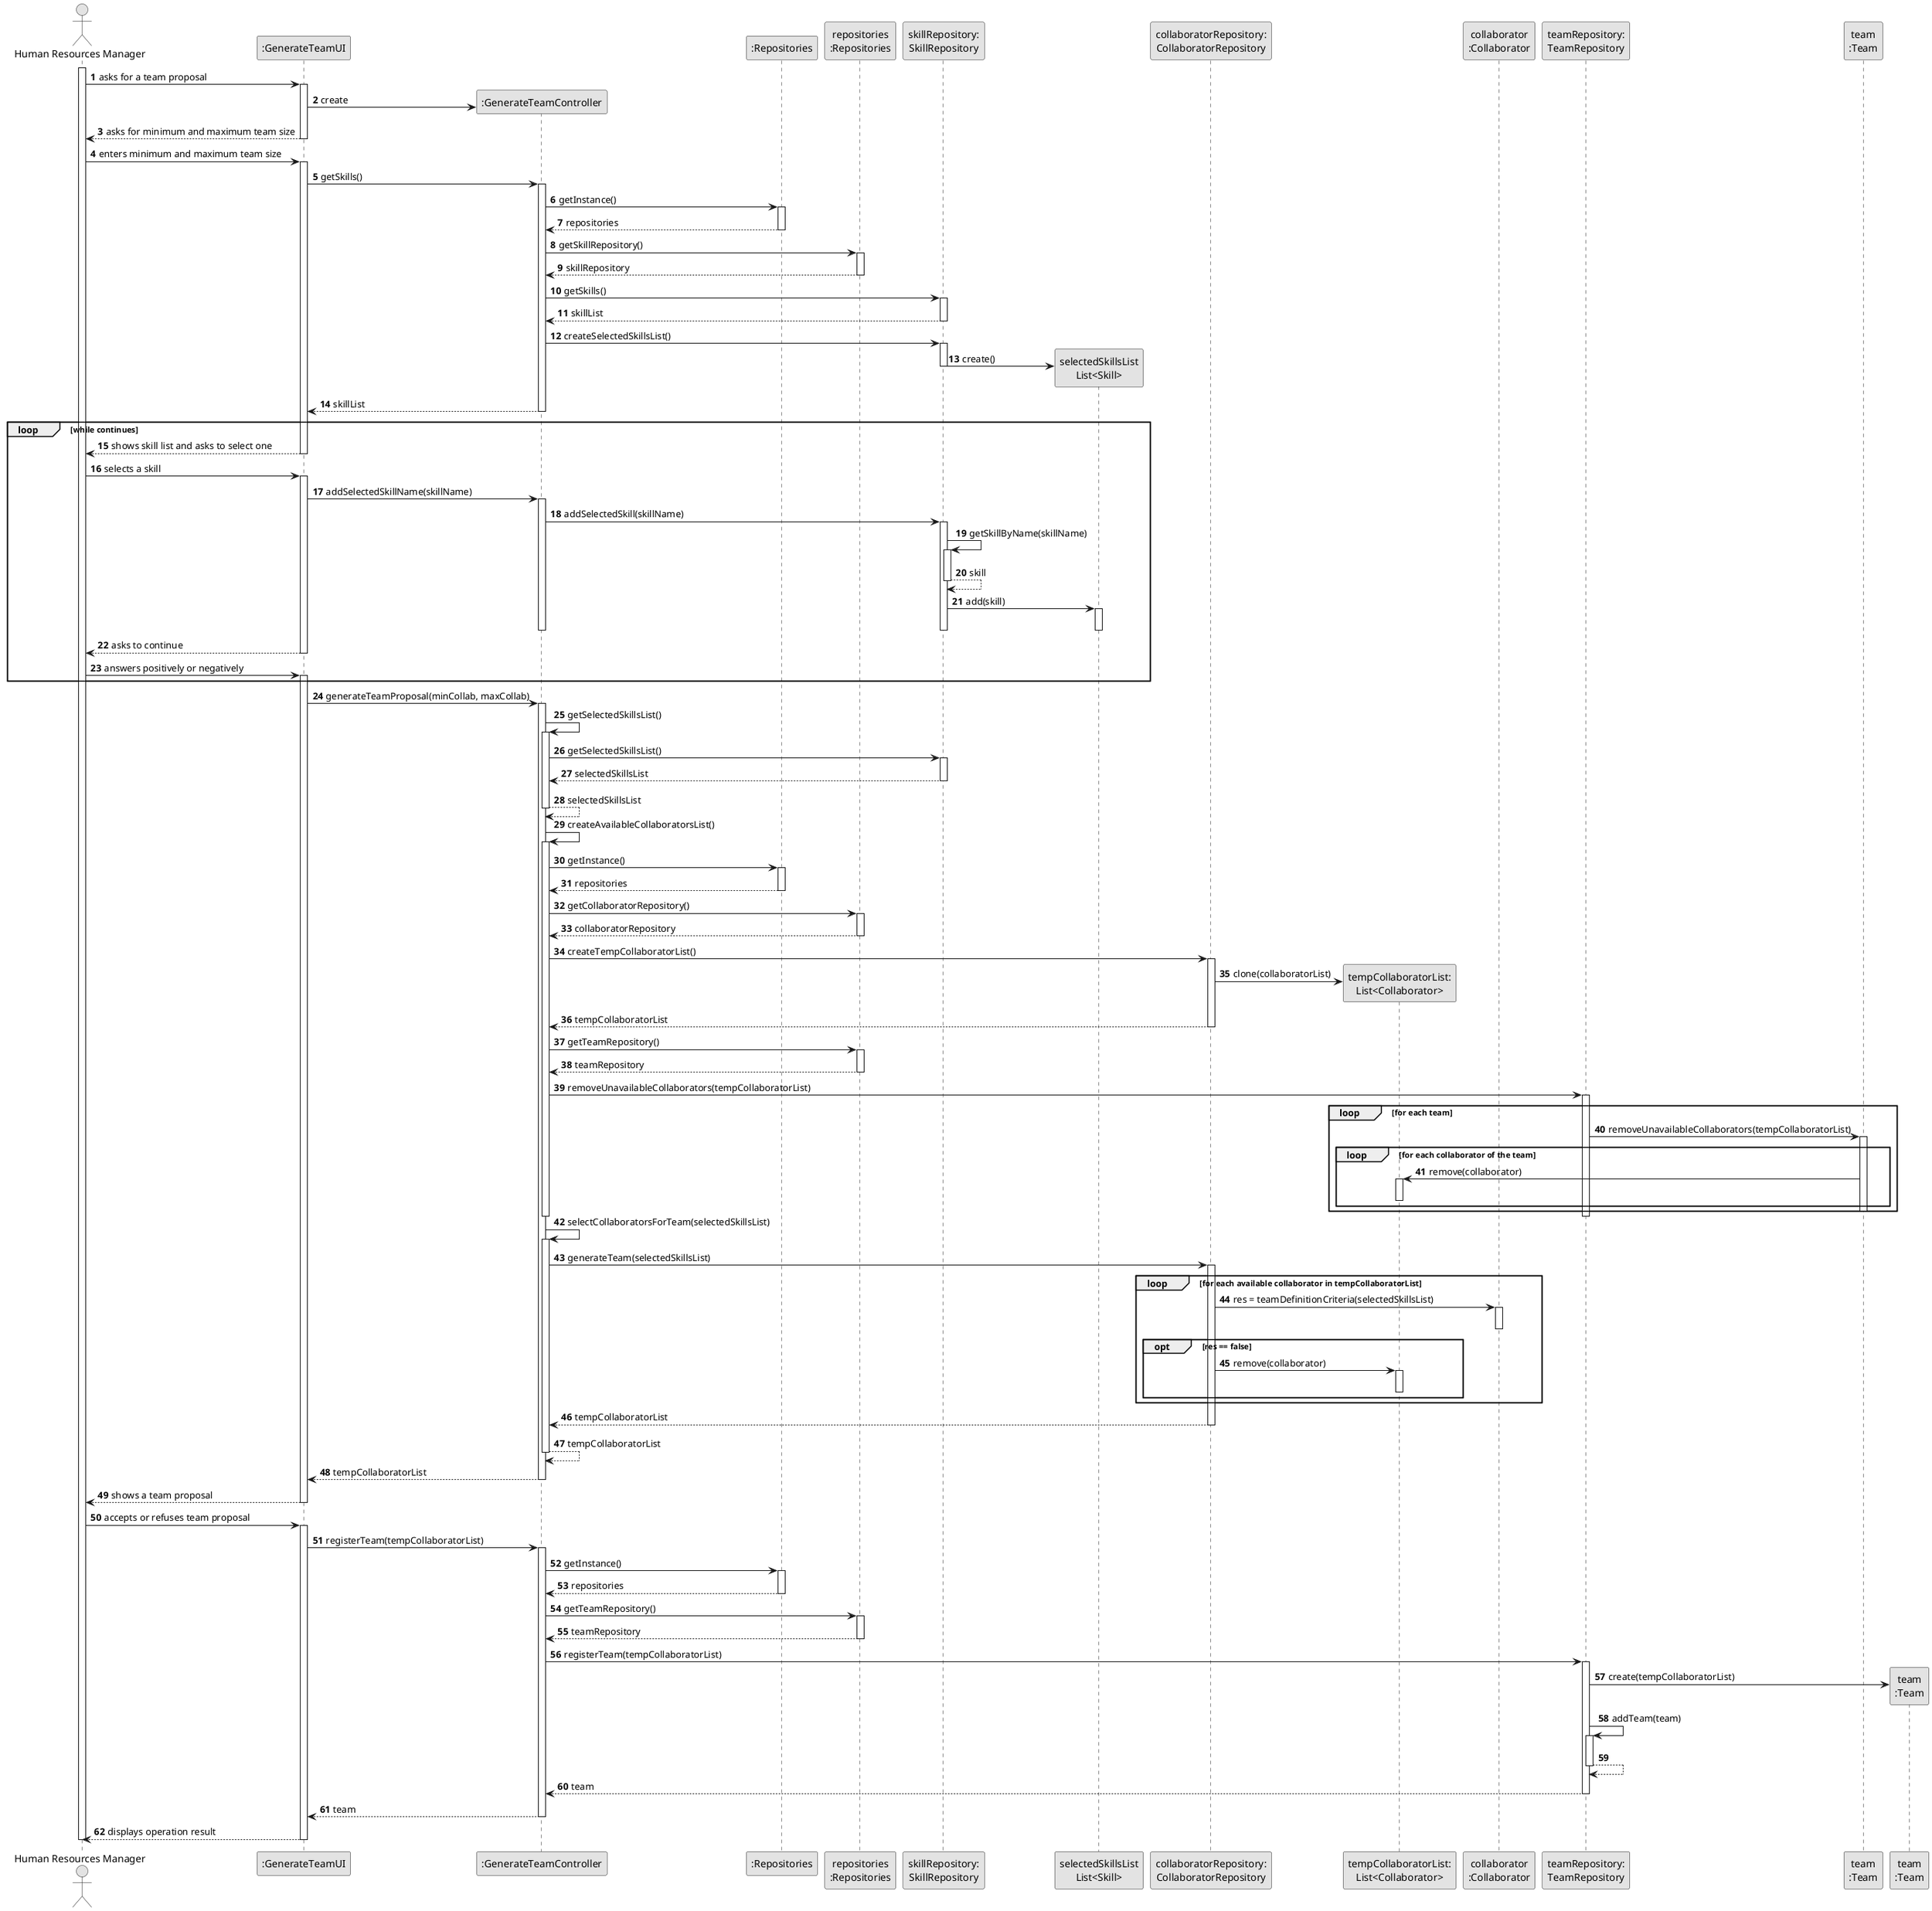 @startuml
skinparam monochrome true
skinparam packageStyle rectangle
skinparam shadowing false

autonumber

'hide footbox
actor "Human Resources Manager" as HRM
participant ":GenerateTeamUI" as UI
participant ":GenerateTeamController" as CTRL
participant ":Repositories" as RepositorySingleton
participant "repositories\n:Repositories" as PLAT
participant "skillRepository:\nSkillRepository" as SkillRepository
participant "selectedSkillsList\nList<Skill>" as selectedSkillsList
participant "collaboratorRepository:\nCollaboratorRepository" as CollaboratorRepository
participant "tempCollaboratorList:\nList<Collaborator>" as tempCollaboratorList
participant "collaborator\n:Collaborator" as Collab
participant "teamRepository:\nTeamRepository" as TeamRepository
participant "team\n:Team" as Team
participant "team\n:Team" as TEAM


activate HRM

        HRM -> UI : asks for a team proposal

        activate UI

            UI -> CTRL** : create

            UI --> HRM : asks for minimum and maximum team size

        deactivate UI

        HRM -> UI : enters minimum and maximum team size

        activate UI

            UI -> CTRL : getSkills()
            activate CTRL

                CTRL -> RepositorySingleton : getInstance()
                activate RepositorySingleton

                    RepositorySingleton --> CTRL: repositories
                deactivate RepositorySingleton

                CTRL -> PLAT : getSkillRepository()
                activate PLAT

                    PLAT --> CTRL: skillRepository
                deactivate PLAT

                CTRL -> SkillRepository : getSkills()
                activate SkillRepository

                    SkillRepository --> CTRL : skillList
                deactivate SkillRepository


                CTRL -> SkillRepository : createSelectedSkillsList()
                activate SkillRepository

                    SkillRepository -> selectedSkillsList** : create()
                    deactivate SkillRepository

                CTRL --> UI : skillList

            deactivate CTRL

            loop while continues

            UI --> HRM : shows skill list and asks to select one
        deactivate UI

    HRM -> UI : selects a skill
    activate UI

    UI -> CTRL : addSelectedSkillName(skillName)
        activate CTRL

            CTRL -> SkillRepository: addSelectedSkill(skillName)
            activate SkillRepository

                SkillRepository -> SkillRepository: getSkillByName(skillName)
                activate SkillRepository

                SkillRepository --> SkillRepository: skill
                deactivate SkillRepository

                SkillRepository -> selectedSkillsList : add(skill)
                activate selectedSkillsList

                deactivate selectedSkillsList

                deactivate SkillRepository

            deactivate CTRL

        UI --> HRM : asks to continue

    deactivate UI

    HRM -> UI : answers positively or negatively
    activate UI

            end loop

        UI -> CTRL : generateTeamProposal(minCollab, maxCollab)
        activate CTRL

            CTRL -> CTRL : getSelectedSkillsList()
                activate CTRL

                CTRL -> SkillRepository : getSelectedSkillsList()
                activate SkillRepository

                SkillRepository --> CTRL : selectedSkillsList
                deactivate SkillRepository

                CTRL --> CTRL : selectedSkillsList
                deactivate CTRL

            CTRL -> CTRL : createAvailableCollaboratorsList()
            activate CTRL


            CTRL -> RepositorySingleton : getInstance()
                activate RepositorySingleton

                    RepositorySingleton --> CTRL: repositories
                deactivate RepositorySingleton

                CTRL -> PLAT : getCollaboratorRepository()
                activate PLAT

                     PLAT --> CTRL: collaboratorRepository
            deactivate PLAT

            CTRL -> CollaboratorRepository : createTempCollaboratorList()
            activate CollaboratorRepository

                CollaboratorRepository -> tempCollaboratorList** : clone(collaboratorList)

                CollaboratorRepository --> CTRL : tempCollaboratorList

                deactivate CollaboratorRepository

                CTRL -> PLAT : getTeamRepository()
                activate PLAT

                    PLAT --> CTRL : teamRepository
                deactivate PLAT

            CTRL -> TeamRepository : removeUnavailableCollaborators(tempCollaboratorList)
                activate TeamRepository

                    loop for each team

                    TeamRepository -> Team: removeUnavailableCollaborators(tempCollaboratorList)
                    activate Team

                        loop for each collaborator of the team

                        Team -> tempCollaboratorList : remove(collaborator)
                        activate tempCollaboratorList

                        deactivate tempCollaboratorList

                        end loop

                    deactivate Team

                    end loop


                deactivate TeamRepository

            deactivate CTRL

            CTRL -> CTRL : selectCollaboratorsForTeam(selectedSkillsList)
            activate CTRL

                CTRL -> CollaboratorRepository : generateTeam(selectedSkillsList)
                activate CollaboratorRepository

                    loop for each available collaborator in tempCollaboratorList
                    CollaboratorRepository -> Collab : res = teamDefinitionCriteria(selectedSkillsList)
                    activate Collab

                    deactivate Collab

                    opt res == false

                    CollaboratorRepository -> tempCollaboratorList : remove(collaborator)
                    activate tempCollaboratorList

                    deactivate tempCollaboratorList

                    end opt

                    end loop

                    CollaboratorRepository --> CTRL : tempCollaboratorList
                deactivate CollaboratorRepository

                CTRL --> CTRL : tempCollaboratorList
            deactivate CTRL

            CTRL --> UI : tempCollaboratorList
        deactivate CTRL

        UI --> HRM : shows a team proposal
    deactivate UI

    HRM -> UI : accepts or refuses team proposal
    activate UI

        UI -> CTRL : registerTeam(tempCollaboratorList)
        activate CTRL

            CTRL -> RepositorySingleton : getInstance()
            activate RepositorySingleton

                RepositorySingleton --> CTRL: repositories
                deactivate RepositorySingleton

            CTRL -> PLAT : getTeamRepository()
            activate PLAT

                PLAT --> CTRL : teamRepository
            deactivate PLAT

            CTRL -> TeamRepository : registerTeam(tempCollaboratorList)
            activate TeamRepository

                TeamRepository -> TEAM** : create(tempCollaboratorList)
                TeamRepository -> TeamRepository : addTeam(team)
                activate TeamRepository
                TeamRepository --> TeamRepository
                deactivate TeamRepository

                TeamRepository --> CTRL : team
                deactivate TeamRepository

            CTRL --> UI : team

            deactivate CTRL
            UI --> HRM: displays operation result
    deactivate UI

deactivate HRM


@enduml